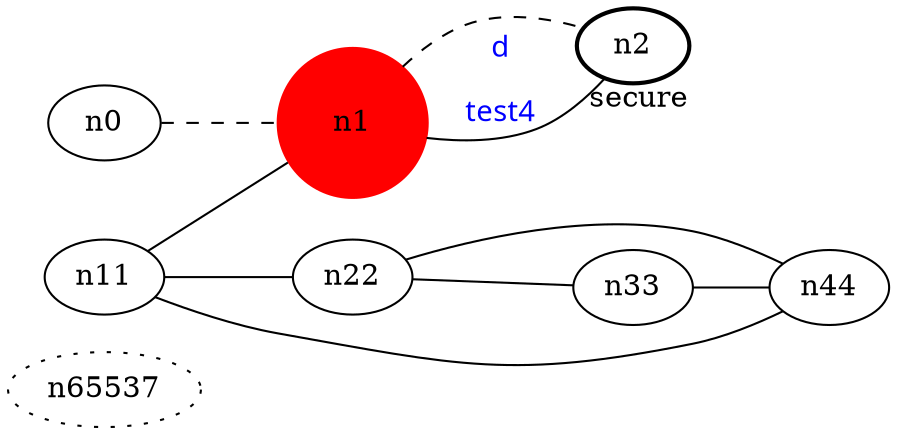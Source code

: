 graph test4 {
	rankdir=LR;
	fontcolor=blue; /* c0; c1; c0 -- c1 */
	n65537 [style=dotted, fillcolor="#123456"]; // c2; c3; c2 -- c4294967295
	n1 [height=1, width=1, color=red, style=filled];
	n2 [style=bold, xlabel="secure"];
	n0 -- n1 -- n2[style=dashed];
	n1 -- n2 [fontname="comic sans", label="d\n\l\G", fontcolor=blue, 󠁰fontsize=340282366920938463463374607431768211457];
	n11 -- n22;
	n11 -- n1;
	n11 -- n44;
	n22 -- n33;
	n22 -- n44;
	n33 -- n44;
}
